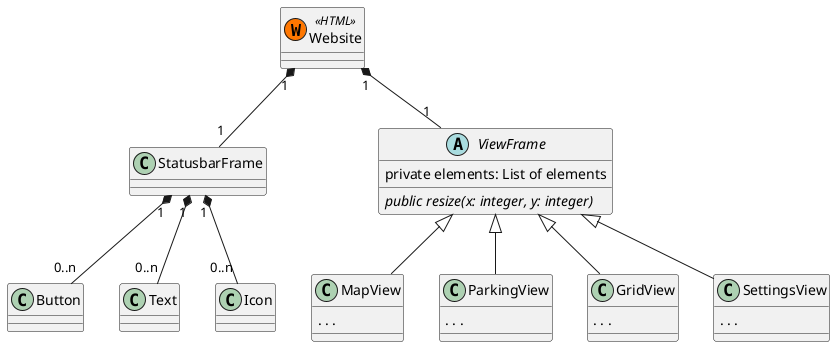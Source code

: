 @startuml

class Website <<(W,#FF7700)HTML>>{
}

class StatusbarFrame {
}

abstract class ViewFrame {
	private elements: List of elements
	{abstract} public resize(x: integer, y: integer)
}

class MapView extends ViewFrame{
. . .
}

class ParkingView extends ViewFrame{
. . .
}

class GridView extends ViewFrame{
. . .
}

class SettingsView extends ViewFrame{
. . .
}

Website "1"*--"1" StatusbarFrame
Website "1"*--"1" ViewFrame
StatusbarFrame "1"*--"0..n" Button
StatusbarFrame "1"*--"0..n" Text
StatusbarFrame "1"*--"0..n" Icon
@enduml
